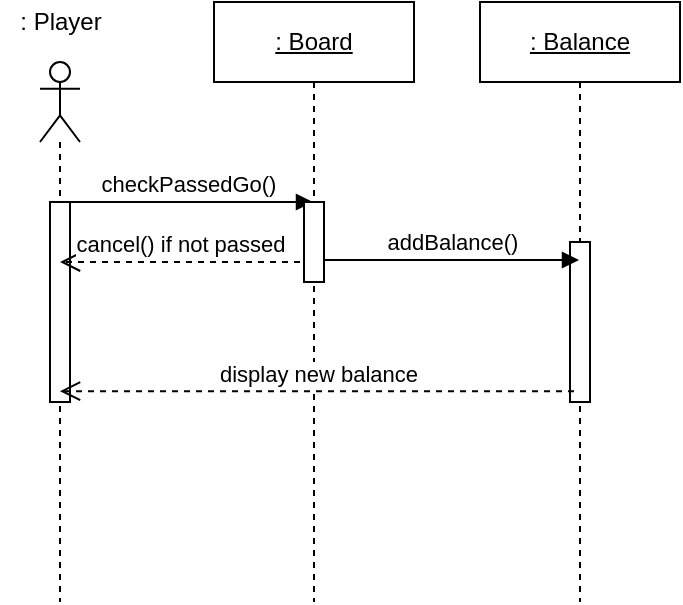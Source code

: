<mxfile version="13.9.9" type="device"><diagram id="kwC4q98eSK69Iop6Q1NF" name="Page-1"><mxGraphModel dx="786" dy="625" grid="1" gridSize="10" guides="1" tooltips="1" connect="1" arrows="1" fold="1" page="1" pageScale="1" pageWidth="827" pageHeight="1169" math="0" shadow="0"><root><mxCell id="0"/><mxCell id="1" parent="0"/><mxCell id="Tyzeht5sSpm1yfYoPFXt-1" value="" style="shape=umlLifeline;participant=umlActor;perimeter=lifelinePerimeter;whiteSpace=wrap;html=1;container=1;collapsible=0;recursiveResize=0;verticalAlign=top;spacingTop=36;outlineConnect=0;" parent="1" vertex="1"><mxGeometry x="90" y="110" width="20" height="270" as="geometry"/></mxCell><mxCell id="2TZlhzvFx-joEGHZAxNB-2" value="" style="html=1;points=[];perimeter=orthogonalPerimeter;" parent="Tyzeht5sSpm1yfYoPFXt-1" vertex="1"><mxGeometry x="5" y="70" width="10" height="100" as="geometry"/></mxCell><mxCell id="2TZlhzvFx-joEGHZAxNB-22" value="checkPassedGo()" style="html=1;verticalAlign=bottom;endArrow=block;" parent="Tyzeht5sSpm1yfYoPFXt-1" target="2TZlhzvFx-joEGHZAxNB-19" edge="1"><mxGeometry width="80" relative="1" as="geometry"><mxPoint x="10" y="70" as="sourcePoint"/><mxPoint x="90" y="70" as="targetPoint"/></mxGeometry></mxCell><mxCell id="Tyzeht5sSpm1yfYoPFXt-2" value=": Player" style="text;html=1;align=center;verticalAlign=middle;resizable=0;points=[];autosize=1;" parent="1" vertex="1"><mxGeometry x="70" y="80" width="60" height="20" as="geometry"/></mxCell><mxCell id="2TZlhzvFx-joEGHZAxNB-19" value="&lt;u&gt;: Board&lt;/u&gt;" style="shape=umlLifeline;perimeter=lifelinePerimeter;whiteSpace=wrap;html=1;container=1;collapsible=0;recursiveResize=0;outlineConnect=0;" parent="1" vertex="1"><mxGeometry x="177" y="80" width="100" height="300" as="geometry"/></mxCell><mxCell id="2TZlhzvFx-joEGHZAxNB-21" value="" style="html=1;points=[];perimeter=orthogonalPerimeter;" parent="2TZlhzvFx-joEGHZAxNB-19" vertex="1"><mxGeometry x="45" y="100" width="10" height="40" as="geometry"/></mxCell><mxCell id="2TZlhzvFx-joEGHZAxNB-20" value="&lt;u&gt;: Balance&lt;/u&gt;" style="shape=umlLifeline;perimeter=lifelinePerimeter;whiteSpace=wrap;html=1;container=1;collapsible=0;recursiveResize=0;outlineConnect=0;" parent="1" vertex="1"><mxGeometry x="310" y="80" width="100" height="300" as="geometry"/></mxCell><mxCell id="2TZlhzvFx-joEGHZAxNB-25" value="" style="html=1;points=[];perimeter=orthogonalPerimeter;" parent="2TZlhzvFx-joEGHZAxNB-20" vertex="1"><mxGeometry x="45" y="120" width="10" height="80" as="geometry"/></mxCell><mxCell id="2TZlhzvFx-joEGHZAxNB-24" value="display new balance" style="html=1;verticalAlign=bottom;endArrow=open;dashed=1;endSize=8;" parent="1" target="Tyzeht5sSpm1yfYoPFXt-1" edge="1"><mxGeometry relative="1" as="geometry"><mxPoint x="357" y="274.58" as="sourcePoint"/><mxPoint x="277" y="274.58" as="targetPoint"/><mxPoint as="offset"/></mxGeometry></mxCell><mxCell id="2TZlhzvFx-joEGHZAxNB-26" value="addBalance()" style="html=1;verticalAlign=bottom;endArrow=block;exitX=0.967;exitY=0.725;exitDx=0;exitDy=0;exitPerimeter=0;" parent="1" source="2TZlhzvFx-joEGHZAxNB-21" target="2TZlhzvFx-joEGHZAxNB-20" edge="1"><mxGeometry width="80" relative="1" as="geometry"><mxPoint x="260" y="210" as="sourcePoint"/><mxPoint x="340" y="210" as="targetPoint"/></mxGeometry></mxCell><mxCell id="2TZlhzvFx-joEGHZAxNB-27" value="cancel() if not passed" style="html=1;verticalAlign=bottom;endArrow=open;dashed=1;endSize=8;" parent="1" target="Tyzeht5sSpm1yfYoPFXt-1" edge="1"><mxGeometry relative="1" as="geometry"><mxPoint x="220" y="210" as="sourcePoint"/><mxPoint x="140" y="210" as="targetPoint"/></mxGeometry></mxCell></root></mxGraphModel></diagram></mxfile>